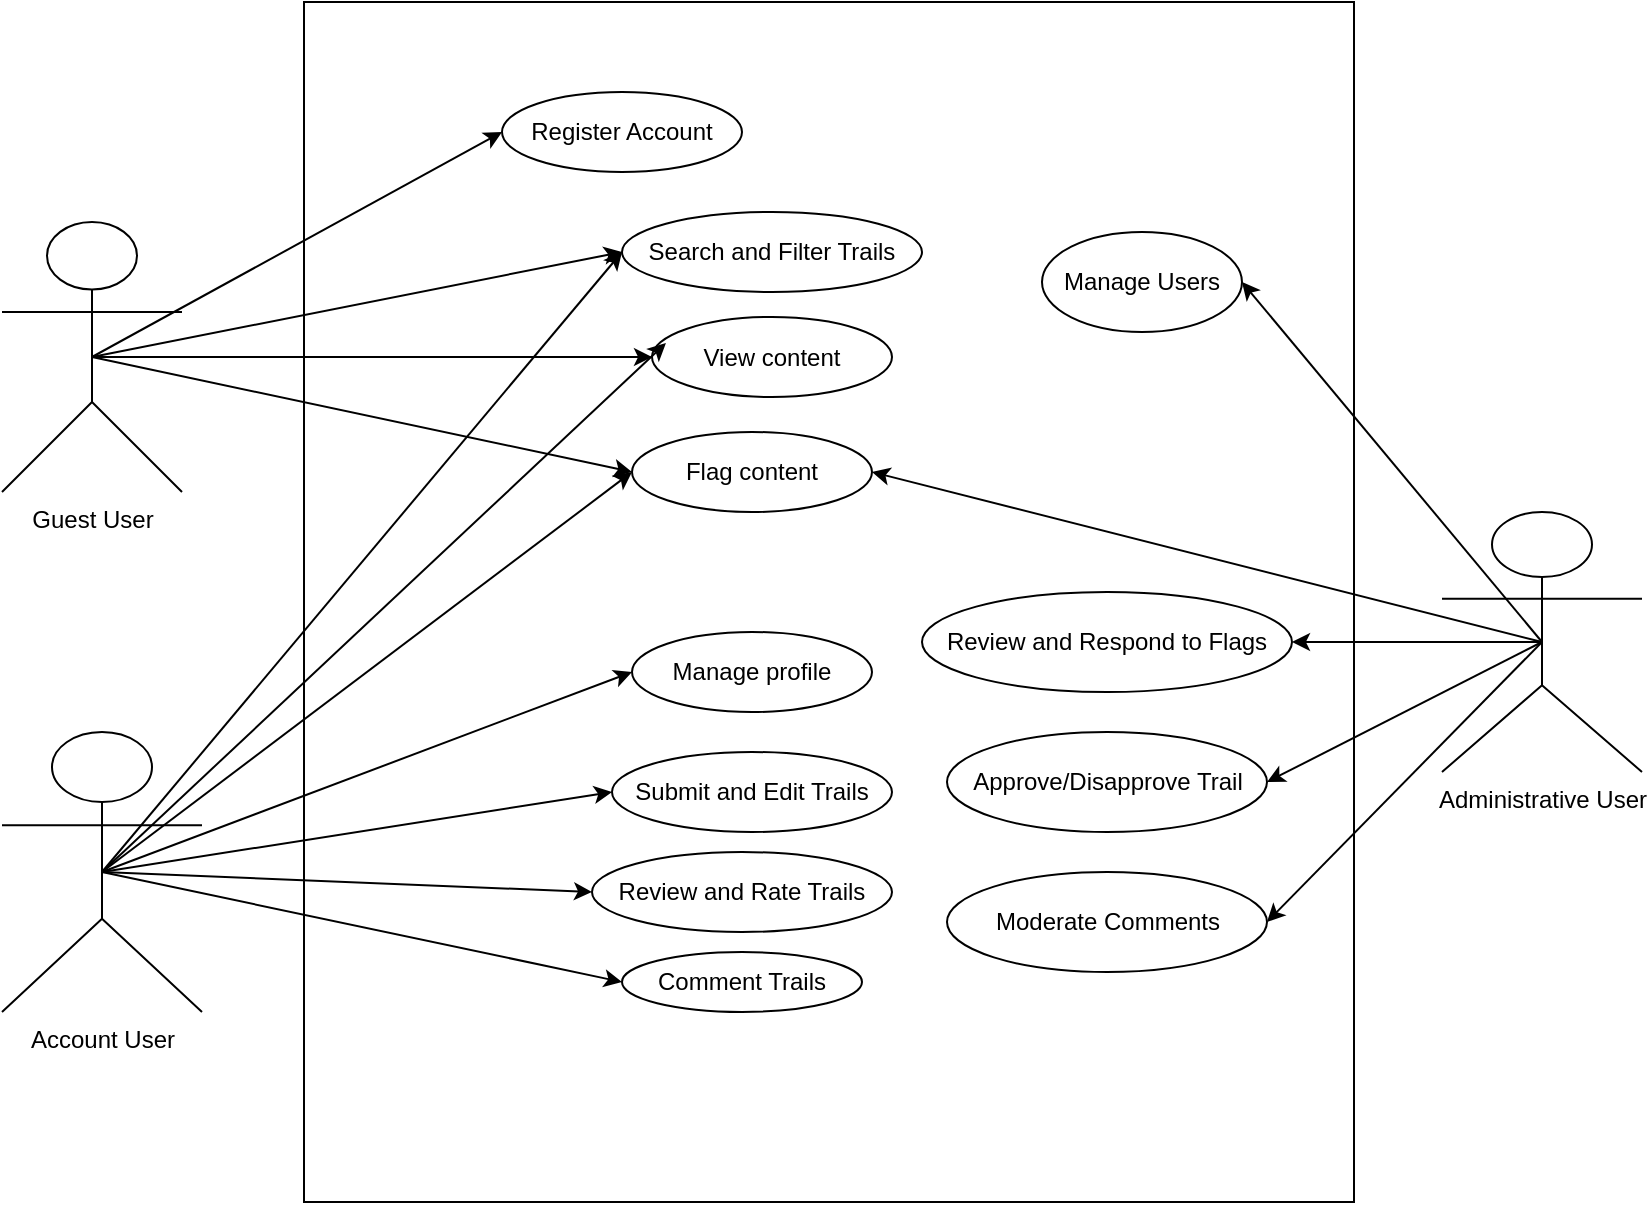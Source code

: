 <mxfile version="26.1.1">
  <diagram name="Page-1" id="OIsEWJdos8I4T1qHSX9r">
    <mxGraphModel dx="1434" dy="1844" grid="1" gridSize="10" guides="1" tooltips="1" connect="1" arrows="1" fold="1" page="1" pageScale="1" pageWidth="850" pageHeight="1100" math="0" shadow="0">
      <root>
        <mxCell id="0" />
        <mxCell id="1" parent="0" />
        <mxCell id="l9x3Q6pwmV3n64cEdbr4-22" style="rounded=0;orthogonalLoop=1;jettySize=auto;html=1;entryX=0;entryY=0.5;entryDx=0;entryDy=0;exitX=0.5;exitY=0.5;exitDx=0;exitDy=0;exitPerimeter=0;" edge="1" parent="1" source="l9x3Q6pwmV3n64cEdbr4-1" target="l9x3Q6pwmV3n64cEdbr4-10">
          <mxGeometry relative="1" as="geometry" />
        </mxCell>
        <mxCell id="l9x3Q6pwmV3n64cEdbr4-24" style="rounded=0;orthogonalLoop=1;jettySize=auto;html=1;entryX=0;entryY=0.5;entryDx=0;entryDy=0;exitX=0.5;exitY=0.5;exitDx=0;exitDy=0;exitPerimeter=0;" edge="1" parent="1" source="l9x3Q6pwmV3n64cEdbr4-1" target="l9x3Q6pwmV3n64cEdbr4-6">
          <mxGeometry relative="1" as="geometry" />
        </mxCell>
        <mxCell id="l9x3Q6pwmV3n64cEdbr4-30" style="edgeStyle=none;rounded=0;orthogonalLoop=1;jettySize=auto;html=1;entryX=0;entryY=0.5;entryDx=0;entryDy=0;exitX=0.5;exitY=0.5;exitDx=0;exitDy=0;exitPerimeter=0;" edge="1" parent="1" source="l9x3Q6pwmV3n64cEdbr4-1" target="l9x3Q6pwmV3n64cEdbr4-8">
          <mxGeometry relative="1" as="geometry" />
        </mxCell>
        <mxCell id="l9x3Q6pwmV3n64cEdbr4-31" style="edgeStyle=none;rounded=0;orthogonalLoop=1;jettySize=auto;html=1;entryX=0;entryY=0.5;entryDx=0;entryDy=0;exitX=0.5;exitY=0.5;exitDx=0;exitDy=0;exitPerimeter=0;" edge="1" parent="1" source="l9x3Q6pwmV3n64cEdbr4-1" target="l9x3Q6pwmV3n64cEdbr4-9">
          <mxGeometry relative="1" as="geometry" />
        </mxCell>
        <mxCell id="l9x3Q6pwmV3n64cEdbr4-1" value="Guest User" style="shape=umlActor;verticalLabelPosition=bottom;verticalAlign=top;html=1;outlineConnect=0;" vertex="1" parent="1">
          <mxGeometry x="10" y="85" width="90" height="135" as="geometry" />
        </mxCell>
        <mxCell id="l9x3Q6pwmV3n64cEdbr4-33" style="edgeStyle=none;rounded=0;orthogonalLoop=1;jettySize=auto;html=1;entryX=0;entryY=0.5;entryDx=0;entryDy=0;exitX=0.5;exitY=0.5;exitDx=0;exitDy=0;exitPerimeter=0;" edge="1" parent="1" source="l9x3Q6pwmV3n64cEdbr4-2" target="l9x3Q6pwmV3n64cEdbr4-6">
          <mxGeometry relative="1" as="geometry" />
        </mxCell>
        <mxCell id="l9x3Q6pwmV3n64cEdbr4-35" style="edgeStyle=none;rounded=0;orthogonalLoop=1;jettySize=auto;html=1;entryX=0;entryY=0.5;entryDx=0;entryDy=0;exitX=0.5;exitY=0.5;exitDx=0;exitDy=0;exitPerimeter=0;" edge="1" parent="1" source="l9x3Q6pwmV3n64cEdbr4-2" target="l9x3Q6pwmV3n64cEdbr4-9">
          <mxGeometry relative="1" as="geometry" />
        </mxCell>
        <mxCell id="l9x3Q6pwmV3n64cEdbr4-36" style="edgeStyle=none;rounded=0;orthogonalLoop=1;jettySize=auto;html=1;entryX=0;entryY=0.5;entryDx=0;entryDy=0;exitX=0.5;exitY=0.5;exitDx=0;exitDy=0;exitPerimeter=0;" edge="1" parent="1" source="l9x3Q6pwmV3n64cEdbr4-2" target="l9x3Q6pwmV3n64cEdbr4-11">
          <mxGeometry relative="1" as="geometry" />
        </mxCell>
        <mxCell id="l9x3Q6pwmV3n64cEdbr4-37" style="edgeStyle=none;rounded=0;orthogonalLoop=1;jettySize=auto;html=1;entryX=0;entryY=0.5;entryDx=0;entryDy=0;exitX=0.5;exitY=0.5;exitDx=0;exitDy=0;exitPerimeter=0;" edge="1" parent="1" source="l9x3Q6pwmV3n64cEdbr4-2" target="l9x3Q6pwmV3n64cEdbr4-12">
          <mxGeometry relative="1" as="geometry" />
        </mxCell>
        <mxCell id="l9x3Q6pwmV3n64cEdbr4-38" style="edgeStyle=none;rounded=0;orthogonalLoop=1;jettySize=auto;html=1;entryX=0;entryY=0.5;entryDx=0;entryDy=0;exitX=0.5;exitY=0.5;exitDx=0;exitDy=0;exitPerimeter=0;" edge="1" parent="1" source="l9x3Q6pwmV3n64cEdbr4-2" target="l9x3Q6pwmV3n64cEdbr4-14">
          <mxGeometry relative="1" as="geometry" />
        </mxCell>
        <mxCell id="l9x3Q6pwmV3n64cEdbr4-39" style="edgeStyle=none;rounded=0;orthogonalLoop=1;jettySize=auto;html=1;entryX=0;entryY=0.5;entryDx=0;entryDy=0;exitX=0.5;exitY=0.5;exitDx=0;exitDy=0;exitPerimeter=0;" edge="1" parent="1" source="l9x3Q6pwmV3n64cEdbr4-2" target="l9x3Q6pwmV3n64cEdbr4-15">
          <mxGeometry relative="1" as="geometry" />
        </mxCell>
        <mxCell id="l9x3Q6pwmV3n64cEdbr4-2" value="Account User" style="shape=umlActor;verticalLabelPosition=bottom;verticalAlign=top;html=1;outlineConnect=0;" vertex="1" parent="1">
          <mxGeometry x="10" y="340" width="100" height="140" as="geometry" />
        </mxCell>
        <mxCell id="l9x3Q6pwmV3n64cEdbr4-40" style="edgeStyle=none;rounded=0;orthogonalLoop=1;jettySize=auto;html=1;entryX=1;entryY=0.5;entryDx=0;entryDy=0;exitX=0.5;exitY=0.5;exitDx=0;exitDy=0;exitPerimeter=0;" edge="1" parent="1" source="l9x3Q6pwmV3n64cEdbr4-3" target="l9x3Q6pwmV3n64cEdbr4-19">
          <mxGeometry relative="1" as="geometry" />
        </mxCell>
        <mxCell id="l9x3Q6pwmV3n64cEdbr4-41" style="edgeStyle=none;rounded=0;orthogonalLoop=1;jettySize=auto;html=1;entryX=1;entryY=0.5;entryDx=0;entryDy=0;exitX=0.5;exitY=0.5;exitDx=0;exitDy=0;exitPerimeter=0;" edge="1" parent="1" source="l9x3Q6pwmV3n64cEdbr4-3" target="l9x3Q6pwmV3n64cEdbr4-21">
          <mxGeometry relative="1" as="geometry" />
        </mxCell>
        <mxCell id="l9x3Q6pwmV3n64cEdbr4-42" style="edgeStyle=none;rounded=0;orthogonalLoop=1;jettySize=auto;html=1;entryX=1;entryY=0.5;entryDx=0;entryDy=0;exitX=0.5;exitY=0.5;exitDx=0;exitDy=0;exitPerimeter=0;" edge="1" parent="1" source="l9x3Q6pwmV3n64cEdbr4-3" target="l9x3Q6pwmV3n64cEdbr4-17">
          <mxGeometry relative="1" as="geometry" />
        </mxCell>
        <mxCell id="l9x3Q6pwmV3n64cEdbr4-48" style="edgeStyle=none;rounded=0;orthogonalLoop=1;jettySize=auto;html=1;entryX=1;entryY=0.5;entryDx=0;entryDy=0;exitX=0.5;exitY=0.5;exitDx=0;exitDy=0;exitPerimeter=0;" edge="1" parent="1" source="l9x3Q6pwmV3n64cEdbr4-3" target="l9x3Q6pwmV3n64cEdbr4-9">
          <mxGeometry relative="1" as="geometry" />
        </mxCell>
        <mxCell id="l9x3Q6pwmV3n64cEdbr4-4" value="" style="rounded=0;whiteSpace=wrap;html=1;fillColor=none;" vertex="1" parent="1">
          <mxGeometry x="161" y="-25" width="525" height="600" as="geometry" />
        </mxCell>
        <mxCell id="l9x3Q6pwmV3n64cEdbr4-57" style="edgeStyle=none;rounded=0;orthogonalLoop=1;jettySize=auto;html=1;exitX=0.5;exitY=0.5;exitDx=0;exitDy=0;exitPerimeter=0;entryX=1;entryY=0.5;entryDx=0;entryDy=0;" edge="1" parent="1" source="l9x3Q6pwmV3n64cEdbr4-3" target="l9x3Q6pwmV3n64cEdbr4-56">
          <mxGeometry relative="1" as="geometry" />
        </mxCell>
        <mxCell id="l9x3Q6pwmV3n64cEdbr4-3" value="Administrative User" style="shape=umlActor;verticalLabelPosition=bottom;verticalAlign=top;html=1;outlineConnect=0;" vertex="1" parent="1">
          <mxGeometry x="730" y="230" width="100" height="130" as="geometry" />
        </mxCell>
        <mxCell id="l9x3Q6pwmV3n64cEdbr4-6" value="Search and Filter Trails" style="ellipse;whiteSpace=wrap;html=1;" vertex="1" parent="1">
          <mxGeometry x="320" y="80" width="150" height="40" as="geometry" />
        </mxCell>
        <mxCell id="l9x3Q6pwmV3n64cEdbr4-8" value="View content" style="ellipse;whiteSpace=wrap;html=1;" vertex="1" parent="1">
          <mxGeometry x="335" y="132.5" width="120" height="40" as="geometry" />
        </mxCell>
        <mxCell id="l9x3Q6pwmV3n64cEdbr4-9" value="Flag content" style="ellipse;whiteSpace=wrap;html=1;" vertex="1" parent="1">
          <mxGeometry x="325" y="190" width="120" height="40" as="geometry" />
        </mxCell>
        <mxCell id="l9x3Q6pwmV3n64cEdbr4-10" value="Register Account" style="ellipse;whiteSpace=wrap;html=1;" vertex="1" parent="1">
          <mxGeometry x="260" y="20" width="120" height="40" as="geometry" />
        </mxCell>
        <mxCell id="l9x3Q6pwmV3n64cEdbr4-11" value="Manage profile" style="ellipse;whiteSpace=wrap;html=1;" vertex="1" parent="1">
          <mxGeometry x="325" y="290" width="120" height="40" as="geometry" />
        </mxCell>
        <mxCell id="l9x3Q6pwmV3n64cEdbr4-12" value="Submit and Edit Trails" style="ellipse;whiteSpace=wrap;html=1;" vertex="1" parent="1">
          <mxGeometry x="315" y="350" width="140" height="40" as="geometry" />
        </mxCell>
        <mxCell id="l9x3Q6pwmV3n64cEdbr4-14" value="Review and Rate Trails" style="ellipse;whiteSpace=wrap;html=1;" vertex="1" parent="1">
          <mxGeometry x="305" y="400" width="150" height="40" as="geometry" />
        </mxCell>
        <mxCell id="l9x3Q6pwmV3n64cEdbr4-15" value="Comment Trails" style="ellipse;whiteSpace=wrap;html=1;" vertex="1" parent="1">
          <mxGeometry x="320" y="450" width="120" height="30" as="geometry" />
        </mxCell>
        <mxCell id="l9x3Q6pwmV3n64cEdbr4-17" value="Approve/Disapprove Trail" style="ellipse;whiteSpace=wrap;html=1;" vertex="1" parent="1">
          <mxGeometry x="482.5" y="340" width="160" height="50" as="geometry" />
        </mxCell>
        <mxCell id="l9x3Q6pwmV3n64cEdbr4-19" value="Manage Users" style="ellipse;whiteSpace=wrap;html=1;" vertex="1" parent="1">
          <mxGeometry x="530" y="90" width="100" height="50" as="geometry" />
        </mxCell>
        <mxCell id="l9x3Q6pwmV3n64cEdbr4-21" value="Review and Respond to Flags" style="ellipse;whiteSpace=wrap;html=1;" vertex="1" parent="1">
          <mxGeometry x="470" y="270" width="185" height="50" as="geometry" />
        </mxCell>
        <mxCell id="l9x3Q6pwmV3n64cEdbr4-34" style="edgeStyle=none;rounded=0;orthogonalLoop=1;jettySize=auto;html=1;entryX=0.058;entryY=0.325;entryDx=0;entryDy=0;entryPerimeter=0;exitX=0.5;exitY=0.5;exitDx=0;exitDy=0;exitPerimeter=0;" edge="1" parent="1" source="l9x3Q6pwmV3n64cEdbr4-2" target="l9x3Q6pwmV3n64cEdbr4-8">
          <mxGeometry relative="1" as="geometry" />
        </mxCell>
        <mxCell id="l9x3Q6pwmV3n64cEdbr4-56" value="Moderate Comments" style="ellipse;whiteSpace=wrap;html=1;" vertex="1" parent="1">
          <mxGeometry x="482.5" y="410" width="160" height="50" as="geometry" />
        </mxCell>
      </root>
    </mxGraphModel>
  </diagram>
</mxfile>

